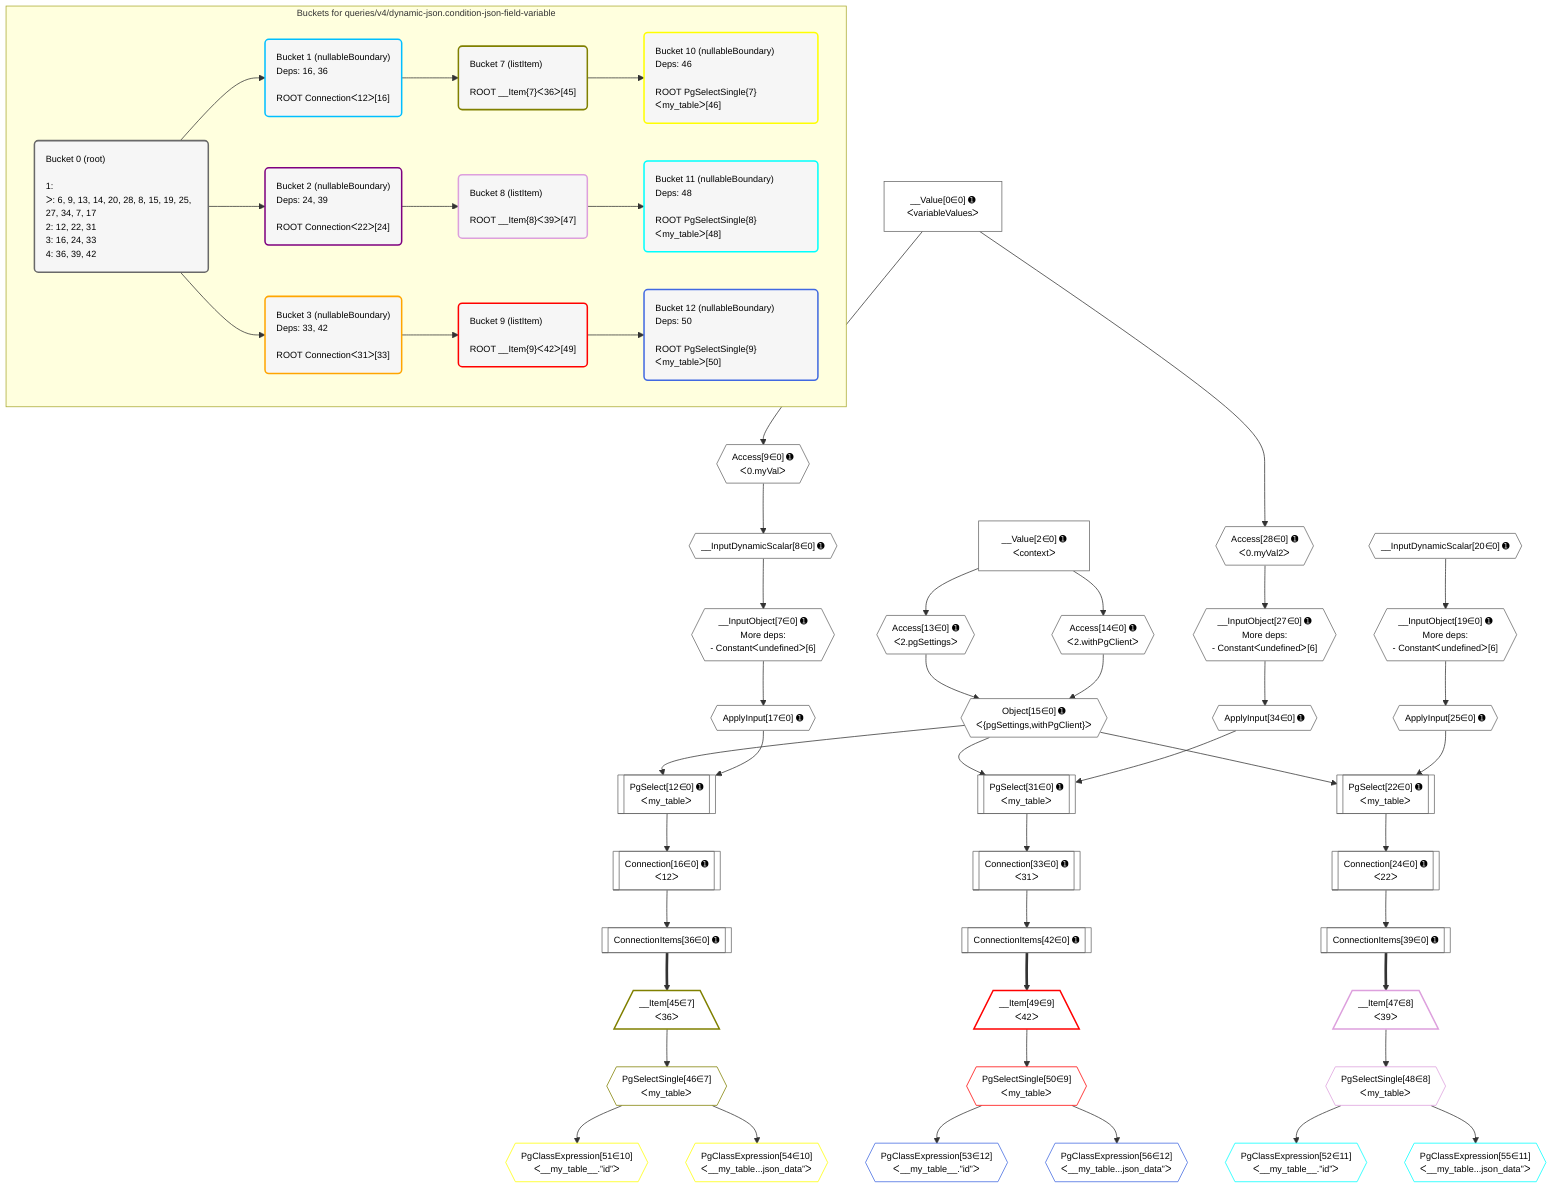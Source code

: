 %%{init: {'themeVariables': { 'fontSize': '12px'}}}%%
graph TD
    classDef path fill:#eee,stroke:#000,color:#000
    classDef plan fill:#fff,stroke-width:1px,color:#000
    classDef itemplan fill:#fff,stroke-width:2px,color:#000
    classDef unbatchedplan fill:#dff,stroke-width:1px,color:#000
    classDef sideeffectplan fill:#fcc,stroke-width:2px,color:#000
    classDef bucket fill:#f6f6f6,color:#000,stroke-width:2px,text-align:left

    subgraph "Buckets for queries/v4/dynamic-json.condition-json-field-variable"
    Bucket0("Bucket 0 (root)<br /><br />1: <br />ᐳ: 6, 9, 13, 14, 20, 28, 8, 15, 19, 25, 27, 34, 7, 17<br />2: 12, 22, 31<br />3: 16, 24, 33<br />4: 36, 39, 42"):::bucket
    Bucket1("Bucket 1 (nullableBoundary)<br />Deps: 16, 36<br /><br />ROOT Connectionᐸ12ᐳ[16]"):::bucket
    Bucket2("Bucket 2 (nullableBoundary)<br />Deps: 24, 39<br /><br />ROOT Connectionᐸ22ᐳ[24]"):::bucket
    Bucket3("Bucket 3 (nullableBoundary)<br />Deps: 33, 42<br /><br />ROOT Connectionᐸ31ᐳ[33]"):::bucket
    Bucket7("Bucket 7 (listItem)<br /><br />ROOT __Item{7}ᐸ36ᐳ[45]"):::bucket
    Bucket8("Bucket 8 (listItem)<br /><br />ROOT __Item{8}ᐸ39ᐳ[47]"):::bucket
    Bucket9("Bucket 9 (listItem)<br /><br />ROOT __Item{9}ᐸ42ᐳ[49]"):::bucket
    Bucket10("Bucket 10 (nullableBoundary)<br />Deps: 46<br /><br />ROOT PgSelectSingle{7}ᐸmy_tableᐳ[46]"):::bucket
    Bucket11("Bucket 11 (nullableBoundary)<br />Deps: 48<br /><br />ROOT PgSelectSingle{8}ᐸmy_tableᐳ[48]"):::bucket
    Bucket12("Bucket 12 (nullableBoundary)<br />Deps: 50<br /><br />ROOT PgSelectSingle{9}ᐸmy_tableᐳ[50]"):::bucket
    end
    Bucket0 --> Bucket1 & Bucket2 & Bucket3
    Bucket1 --> Bucket7
    Bucket2 --> Bucket8
    Bucket3 --> Bucket9
    Bucket7 --> Bucket10
    Bucket8 --> Bucket11
    Bucket9 --> Bucket12

    %% plan dependencies
    __InputObject7{{"__InputObject[7∈0] ➊<br />More deps:<br />- Constantᐸundefinedᐳ[6]"}}:::plan
    __InputDynamicScalar8{{"__InputDynamicScalar[8∈0] ➊"}}:::plan
    __InputDynamicScalar8 --> __InputObject7
    PgSelect12[["PgSelect[12∈0] ➊<br />ᐸmy_tableᐳ"]]:::plan
    Object15{{"Object[15∈0] ➊<br />ᐸ{pgSettings,withPgClient}ᐳ"}}:::plan
    ApplyInput17{{"ApplyInput[17∈0] ➊"}}:::plan
    Object15 & ApplyInput17 --> PgSelect12
    Access13{{"Access[13∈0] ➊<br />ᐸ2.pgSettingsᐳ"}}:::plan
    Access14{{"Access[14∈0] ➊<br />ᐸ2.withPgClientᐳ"}}:::plan
    Access13 & Access14 --> Object15
    __InputObject19{{"__InputObject[19∈0] ➊<br />More deps:<br />- Constantᐸundefinedᐳ[6]"}}:::plan
    __InputDynamicScalar20{{"__InputDynamicScalar[20∈0] ➊"}}:::plan
    __InputDynamicScalar20 --> __InputObject19
    PgSelect22[["PgSelect[22∈0] ➊<br />ᐸmy_tableᐳ"]]:::plan
    ApplyInput25{{"ApplyInput[25∈0] ➊"}}:::plan
    Object15 & ApplyInput25 --> PgSelect22
    __InputObject27{{"__InputObject[27∈0] ➊<br />More deps:<br />- Constantᐸundefinedᐳ[6]"}}:::plan
    Access28{{"Access[28∈0] ➊<br />ᐸ0.myVal2ᐳ"}}:::plan
    Access28 --> __InputObject27
    PgSelect31[["PgSelect[31∈0] ➊<br />ᐸmy_tableᐳ"]]:::plan
    ApplyInput34{{"ApplyInput[34∈0] ➊"}}:::plan
    Object15 & ApplyInput34 --> PgSelect31
    Access9{{"Access[9∈0] ➊<br />ᐸ0.myValᐳ"}}:::plan
    Access9 --> __InputDynamicScalar8
    __Value0["__Value[0∈0] ➊<br />ᐸvariableValuesᐳ"]:::plan
    __Value0 --> Access9
    __Value2["__Value[2∈0] ➊<br />ᐸcontextᐳ"]:::plan
    __Value2 --> Access13
    __Value2 --> Access14
    Connection16[["Connection[16∈0] ➊<br />ᐸ12ᐳ"]]:::plan
    PgSelect12 --> Connection16
    __InputObject7 --> ApplyInput17
    Connection24[["Connection[24∈0] ➊<br />ᐸ22ᐳ"]]:::plan
    PgSelect22 --> Connection24
    __InputObject19 --> ApplyInput25
    __Value0 --> Access28
    Connection33[["Connection[33∈0] ➊<br />ᐸ31ᐳ"]]:::plan
    PgSelect31 --> Connection33
    __InputObject27 --> ApplyInput34
    ConnectionItems36[["ConnectionItems[36∈0] ➊"]]:::plan
    Connection16 --> ConnectionItems36
    ConnectionItems39[["ConnectionItems[39∈0] ➊"]]:::plan
    Connection24 --> ConnectionItems39
    ConnectionItems42[["ConnectionItems[42∈0] ➊"]]:::plan
    Connection33 --> ConnectionItems42
    __Item45[/"__Item[45∈7]<br />ᐸ36ᐳ"\]:::itemplan
    ConnectionItems36 ==> __Item45
    PgSelectSingle46{{"PgSelectSingle[46∈7]<br />ᐸmy_tableᐳ"}}:::plan
    __Item45 --> PgSelectSingle46
    __Item47[/"__Item[47∈8]<br />ᐸ39ᐳ"\]:::itemplan
    ConnectionItems39 ==> __Item47
    PgSelectSingle48{{"PgSelectSingle[48∈8]<br />ᐸmy_tableᐳ"}}:::plan
    __Item47 --> PgSelectSingle48
    __Item49[/"__Item[49∈9]<br />ᐸ42ᐳ"\]:::itemplan
    ConnectionItems42 ==> __Item49
    PgSelectSingle50{{"PgSelectSingle[50∈9]<br />ᐸmy_tableᐳ"}}:::plan
    __Item49 --> PgSelectSingle50
    PgClassExpression51{{"PgClassExpression[51∈10]<br />ᐸ__my_table__.”id”ᐳ"}}:::plan
    PgSelectSingle46 --> PgClassExpression51
    PgClassExpression54{{"PgClassExpression[54∈10]<br />ᐸ__my_table...json_data”ᐳ"}}:::plan
    PgSelectSingle46 --> PgClassExpression54
    PgClassExpression52{{"PgClassExpression[52∈11]<br />ᐸ__my_table__.”id”ᐳ"}}:::plan
    PgSelectSingle48 --> PgClassExpression52
    PgClassExpression55{{"PgClassExpression[55∈11]<br />ᐸ__my_table...json_data”ᐳ"}}:::plan
    PgSelectSingle48 --> PgClassExpression55
    PgClassExpression53{{"PgClassExpression[53∈12]<br />ᐸ__my_table__.”id”ᐳ"}}:::plan
    PgSelectSingle50 --> PgClassExpression53
    PgClassExpression56{{"PgClassExpression[56∈12]<br />ᐸ__my_table...json_data”ᐳ"}}:::plan
    PgSelectSingle50 --> PgClassExpression56

    %% define steps
    classDef bucket0 stroke:#696969
    class Bucket0,__Value0,__Value2,__InputObject7,__InputDynamicScalar8,Access9,PgSelect12,Access13,Access14,Object15,Connection16,ApplyInput17,__InputObject19,__InputDynamicScalar20,PgSelect22,Connection24,ApplyInput25,__InputObject27,Access28,PgSelect31,Connection33,ApplyInput34,ConnectionItems36,ConnectionItems39,ConnectionItems42 bucket0
    classDef bucket1 stroke:#00bfff
    class Bucket1 bucket1
    classDef bucket2 stroke:#7f007f
    class Bucket2 bucket2
    classDef bucket3 stroke:#ffa500
    class Bucket3 bucket3
    classDef bucket7 stroke:#808000
    class Bucket7,__Item45,PgSelectSingle46 bucket7
    classDef bucket8 stroke:#dda0dd
    class Bucket8,__Item47,PgSelectSingle48 bucket8
    classDef bucket9 stroke:#ff0000
    class Bucket9,__Item49,PgSelectSingle50 bucket9
    classDef bucket10 stroke:#ffff00
    class Bucket10,PgClassExpression51,PgClassExpression54 bucket10
    classDef bucket11 stroke:#00ffff
    class Bucket11,PgClassExpression52,PgClassExpression55 bucket11
    classDef bucket12 stroke:#4169e1
    class Bucket12,PgClassExpression53,PgClassExpression56 bucket12